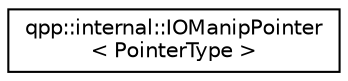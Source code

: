 digraph "Graphical Class Hierarchy"
{
  edge [fontname="Helvetica",fontsize="10",labelfontname="Helvetica",labelfontsize="10"];
  node [fontname="Helvetica",fontsize="10",shape=record];
  rankdir="LR";
  Node1 [label="qpp::internal::IOManipPointer\l\< PointerType \>",height=0.2,width=0.4,color="black", fillcolor="white", style="filled",URL="$classqpp_1_1internal_1_1_i_o_manip_pointer.html"];
}

